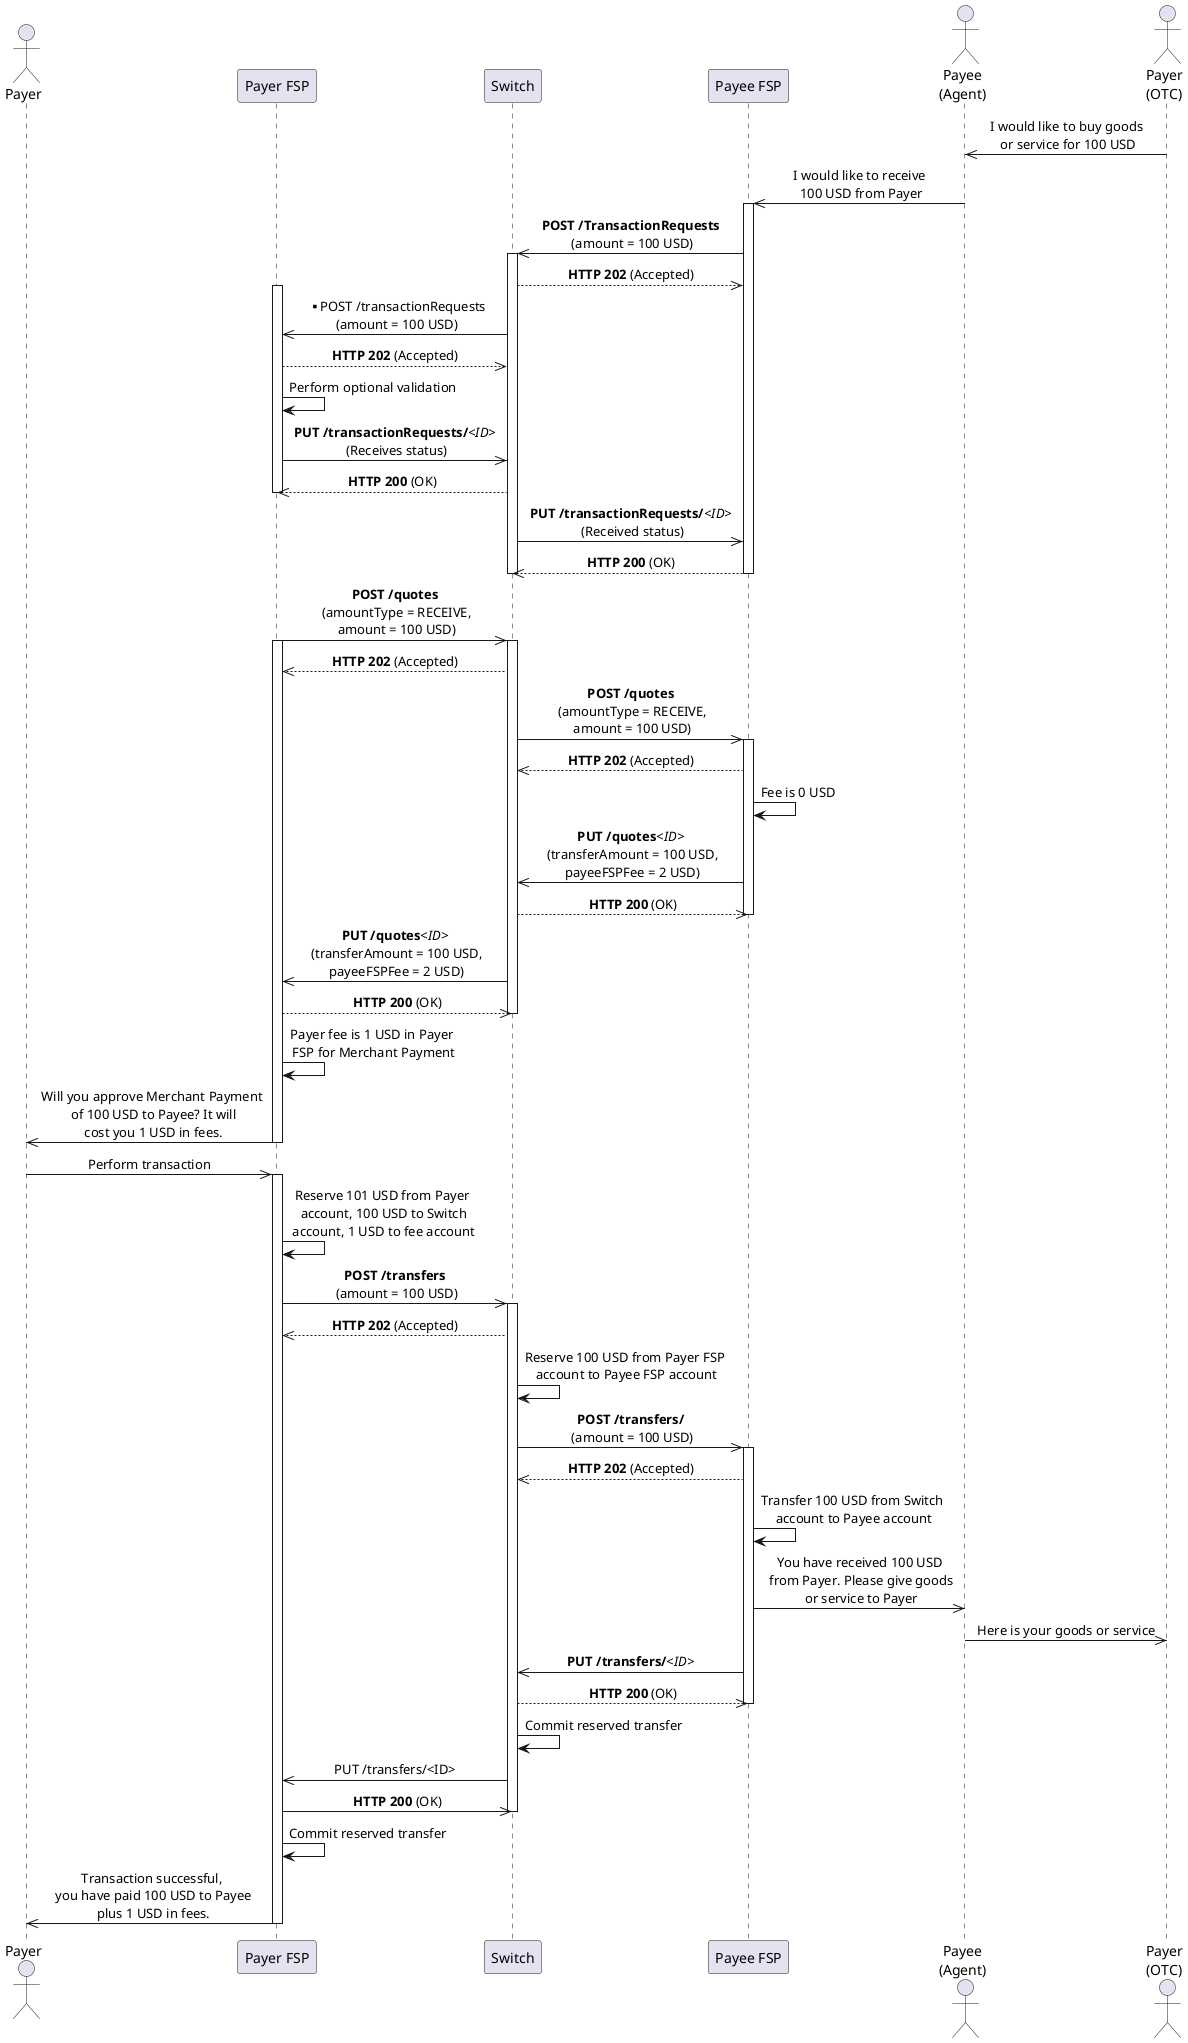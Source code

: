 /'*****
 License
 --------------
 Copyright © 2017 Bill & Melinda Gates Foundation
 The Mojaloop files are made available by the Bill & Melinda Gates Foundation under the Apache License, Version 2.0 (the "License") and you may not use these files except in compliance with the License. You may obtain a copy of the License at
 http://www.apache.org/licenses/LICENSE-2.0
 Unless required by applicable law or agreed to in writing, the Mojaloop files are distributed on an "AS IS" BASIS, WITHOUT WARRANTIES OR CONDITIONS OF ANY KIND, either express or implied. See the License for the specific language governing permissions and limitations under the License.
 Contributors
 --------------
 This is the official list of the Mojaloop project contributors for this file.
 Names of the original copyright holders (individuals or organizations)
 should be listed with a '*' in the first column. People who have
 contributed from an organization can be listed under the organization
 that actually holds the copyright for their contributions (see the
 Gates Foundation organization for an example). Those individuals should have
 their names indented and be marked with a '-'. Email address can be added
 optionally within square brackets <email>.
 * Gates Foundation
 - Name Surname <name.surname@gatesfoundation.com>

 * Henk Kodde <henk.kodde@modusbox.com>
 --------------
 ******'/

@startuml
' declaring skinparam
skinparam sequenceMessageAlign center

' declare title
' title Merchant-Initiated Merchant Payment example

' Actor Keys:
' participant - FSP or Switch
' actor - Payee, Payer or Payer(OTC)

' declare actors
actor "Payer" as Payer
participant "Payer FSP" as PayerFSP
participant "Switch" as SWITCH
participant "Payee FSP" as PayeeFSP
actor "Payee\n(Agent)" as Payee
actor "Payer\n(OTC)" as PayerOTC

' start flow

Payee <<- PayerOTC: I would like to buy goods\n or service for 100 USD
PayeeFSP <<- Payee: I would like to receive\n 100 USD from Payer
activate PayeeFSP
PayeeFSP ->> SWITCH: **POST /TransactionRequests**\n (amount = 100 USD)
activate SWITCH
PayeeFSP <<-- SWITCH: **HTTP 202** (Accepted)
activate PayerFSP
PayerFSP <<- SWITCH: **POST /transactionRequests\n (amount = 100 USD)
PayerFSP -->> SWITCH: **HTTP 202** (Accepted)
PayerFSP -> PayerFSP: Perform optional validation
PayerFSP ->> SWITCH: **PUT /transactionRequests/**<i><ID></i>\n (Receives status)
PayerFSP <<-- SWITCH: **HTTP 200** (OK)
deactivate PayerFSP
SWITCH ->> PayeeFSP: **PUT /transactionRequests/**<i><ID></i>\n (Received status)
SWITCH <<-- PayeeFSP: **HTTP 200** (OK)
deactivate SWITCH
deactivate PayeeFSP
PayerFSP ->> SWITCH: **POST /quotes**\n (amountType = RECEIVE,\n amount = 100 USD)
activate PayerFSP
activate SWITCH
PayerFSP <<-- SWITCH: **HTTP 202** (Accepted)
SWITCH ->> PayeeFSP: **POST /quotes**\n (amountType = RECEIVE,\n amount = 100 USD)
activate PayeeFSP
SWITCH <<-- PayeeFSP: **HTTP 202** (Accepted)
PayeeFSP -> PayeeFSP: Fee is 0 USD
SWITCH <<- PayeeFSP: **PUT /quotes**<i><ID></i>\n (transferAmount = 100 USD,\n payeeFSPFee = 2 USD)
SWITCH -->> PayeeFSP: **HTTP 200** (OK)
deactivate PayeeFSP
SWITCH ->> PayerFSP: **PUT /quotes**<i><ID></i>\n (transferAmount = 100 USD,\n payeeFSPFee = 2 USD)
SWITCH <<-- PayerFSP: **HTTP 200** (OK)
deactivate SWITCH
PayerFSP -> PayerFSP: Payer fee is 1 USD in Payer\n FSP for Merchant Payment
Payer <<- PayerFSP: Will you approve Merchant Payment\n of 100 USD to Payee? It will\n cost you 1 USD in fees.
deactivate PayerFSP
Payer ->> PayerFSP: Perform transaction
activate PayerFSP
PayerFSP -> PayerFSP: Reserve 101 USD from Payer\n account, 100 USD to Switch\n account, 1 USD to fee account
PayerFSP ->> SWITCH: **POST /transfers**\n (amount = 100 USD)
activate SWITCH
PayerFSP <<-- SWITCH: **HTTP 202** (Accepted)
SWITCH -> SWITCH: Reserve 100 USD from Payer FSP\n account to Payee FSP account
SWITCH ->> PayeeFSP: **POST /transfers/**\n (amount = 100 USD)
activate PayeeFSP
SWITCH <<-- PayeeFSP: **HTTP 202** (Accepted)
PayeeFSP -> PayeeFSP: Transfer 100 USD from Switch\n account to Payee account
PayeeFSP ->> Payee: You have received 100 USD\n from Payer. Please give goods\n or service to Payer
Payee ->> PayerOTC: Here is your goods or service
SWITCH <<- PayeeFSP: **PUT /transfers/**<i><ID></i>
SWITCH -->> PayeeFSP: **HTTP 200** (OK)
deactivate PayeeFSP
SWITCH -> SWITCH: Commit reserved transfer
PayerFSP <<- SWITCH: PUT /transfers/<ID>
PayerFSP ->> SWITCH: **HTTP 200** (OK)
deactivate SWITCH
PayerFSP -> PayerFSP: Commit reserved transfer
Payer <<- PayerFSP: Transaction successful,\n you have paid 100 USD to Payee\n plus 1 USD in fees.


deactivate PayerFSP
@enduml
